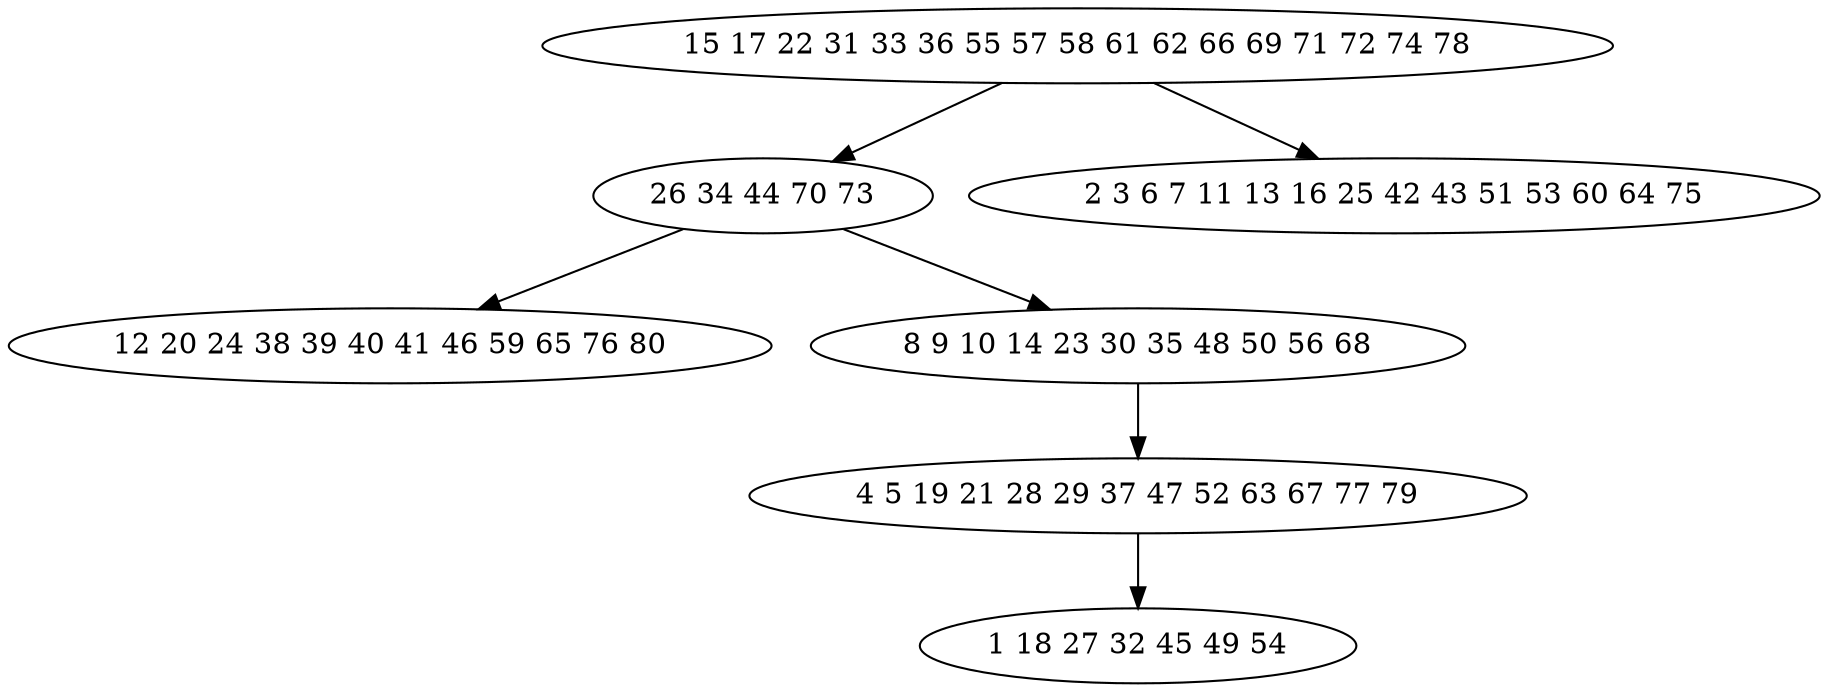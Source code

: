 digraph true_tree {
	"0" -> "1"
	"1" -> "2"
	"1" -> "3"
	"0" -> "4"
	"3" -> "5"
	"5" -> "6"
	"0" [label="15 17 22 31 33 36 55 57 58 61 62 66 69 71 72 74 78"];
	"1" [label="26 34 44 70 73"];
	"2" [label="12 20 24 38 39 40 41 46 59 65 76 80"];
	"3" [label="8 9 10 14 23 30 35 48 50 56 68"];
	"4" [label="2 3 6 7 11 13 16 25 42 43 51 53 60 64 75"];
	"5" [label="4 5 19 21 28 29 37 47 52 63 67 77 79"];
	"6" [label="1 18 27 32 45 49 54"];
}
